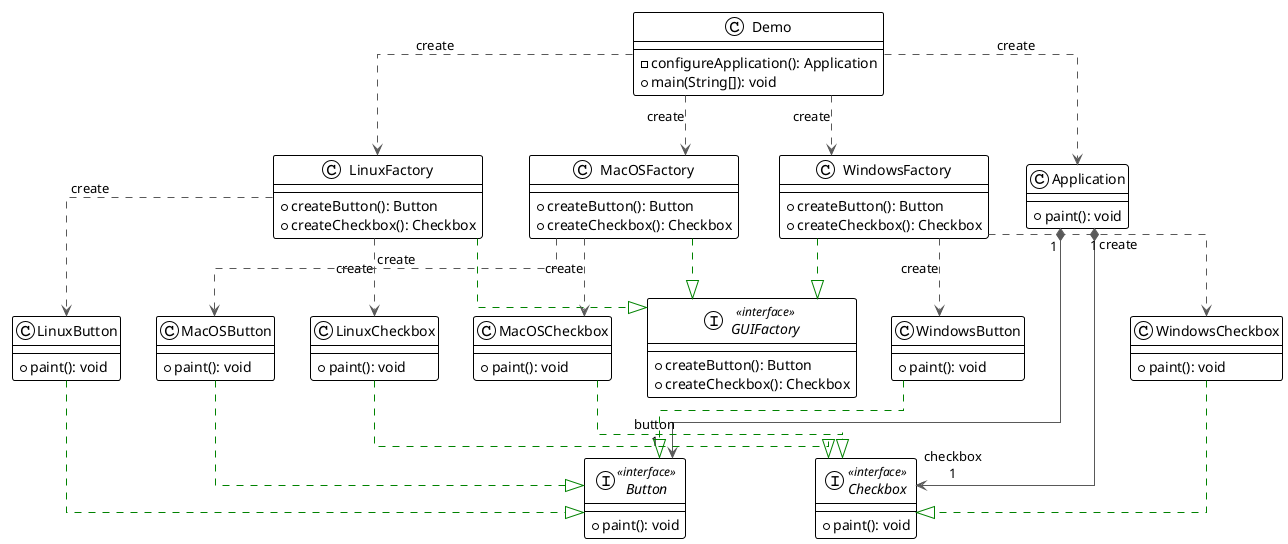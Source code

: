 @startuml

!theme plain
top to bottom direction
skinparam linetype ortho

class Application {
  + paint(): void
}
interface Button << interface >> {
  + paint(): void
}
interface Checkbox << interface >> {
  + paint(): void
}
class Demo {
  - configureApplication(): Application
  + main(String[]): void
}
interface GUIFactory << interface >> {
  + createButton(): Button
  + createCheckbox(): Checkbox
}
class LinuxButton {
  + paint(): void
}
class LinuxCheckbox {
  + paint(): void
}
class LinuxFactory {
  + createButton(): Button
  + createCheckbox(): Checkbox
}
class MacOSButton {
  + paint(): void
}
class MacOSCheckbox {
  + paint(): void
}
class MacOSFactory {
  + createButton(): Button
  + createCheckbox(): Checkbox
}
class WindowsButton {
  + paint(): void
}
class WindowsCheckbox {
  + paint(): void
}
class WindowsFactory {
  + createButton(): Button
  + createCheckbox(): Checkbox
}

Application     "1" *-[#595959,plain]-> "button\n1" Button          
Application     "1" *-[#595959,plain]-> "checkbox\n1" Checkbox        
Demo             -[#595959,dashed]->  Application     : "«create»"
Demo             -[#595959,dashed]->  LinuxFactory    : "«create»"
Demo             -[#595959,dashed]->  MacOSFactory    : "«create»"
Demo             -[#595959,dashed]->  WindowsFactory  : "«create»"
LinuxButton      -[#008200,dashed]-^  Button          
LinuxCheckbox    -[#008200,dashed]-^  Checkbox        
LinuxFactory     -[#008200,dashed]-^  GUIFactory      
LinuxFactory     -[#595959,dashed]->  LinuxButton     : "«create»"
LinuxFactory     -[#595959,dashed]->  LinuxCheckbox   : "«create»"
MacOSButton      -[#008200,dashed]-^  Button          
MacOSCheckbox    -[#008200,dashed]-^  Checkbox        
MacOSFactory     -[#008200,dashed]-^  GUIFactory      
MacOSFactory     -[#595959,dashed]->  MacOSButton     : "«create»"
MacOSFactory     -[#595959,dashed]->  MacOSCheckbox   : "«create»"
WindowsButton    -[#008200,dashed]-^  Button          
WindowsCheckbox  -[#008200,dashed]-^  Checkbox        
WindowsFactory   -[#008200,dashed]-^  GUIFactory      
WindowsFactory   -[#595959,dashed]->  WindowsButton   : "«create»"
WindowsFactory   -[#595959,dashed]->  WindowsCheckbox : "«create»"
@enduml
